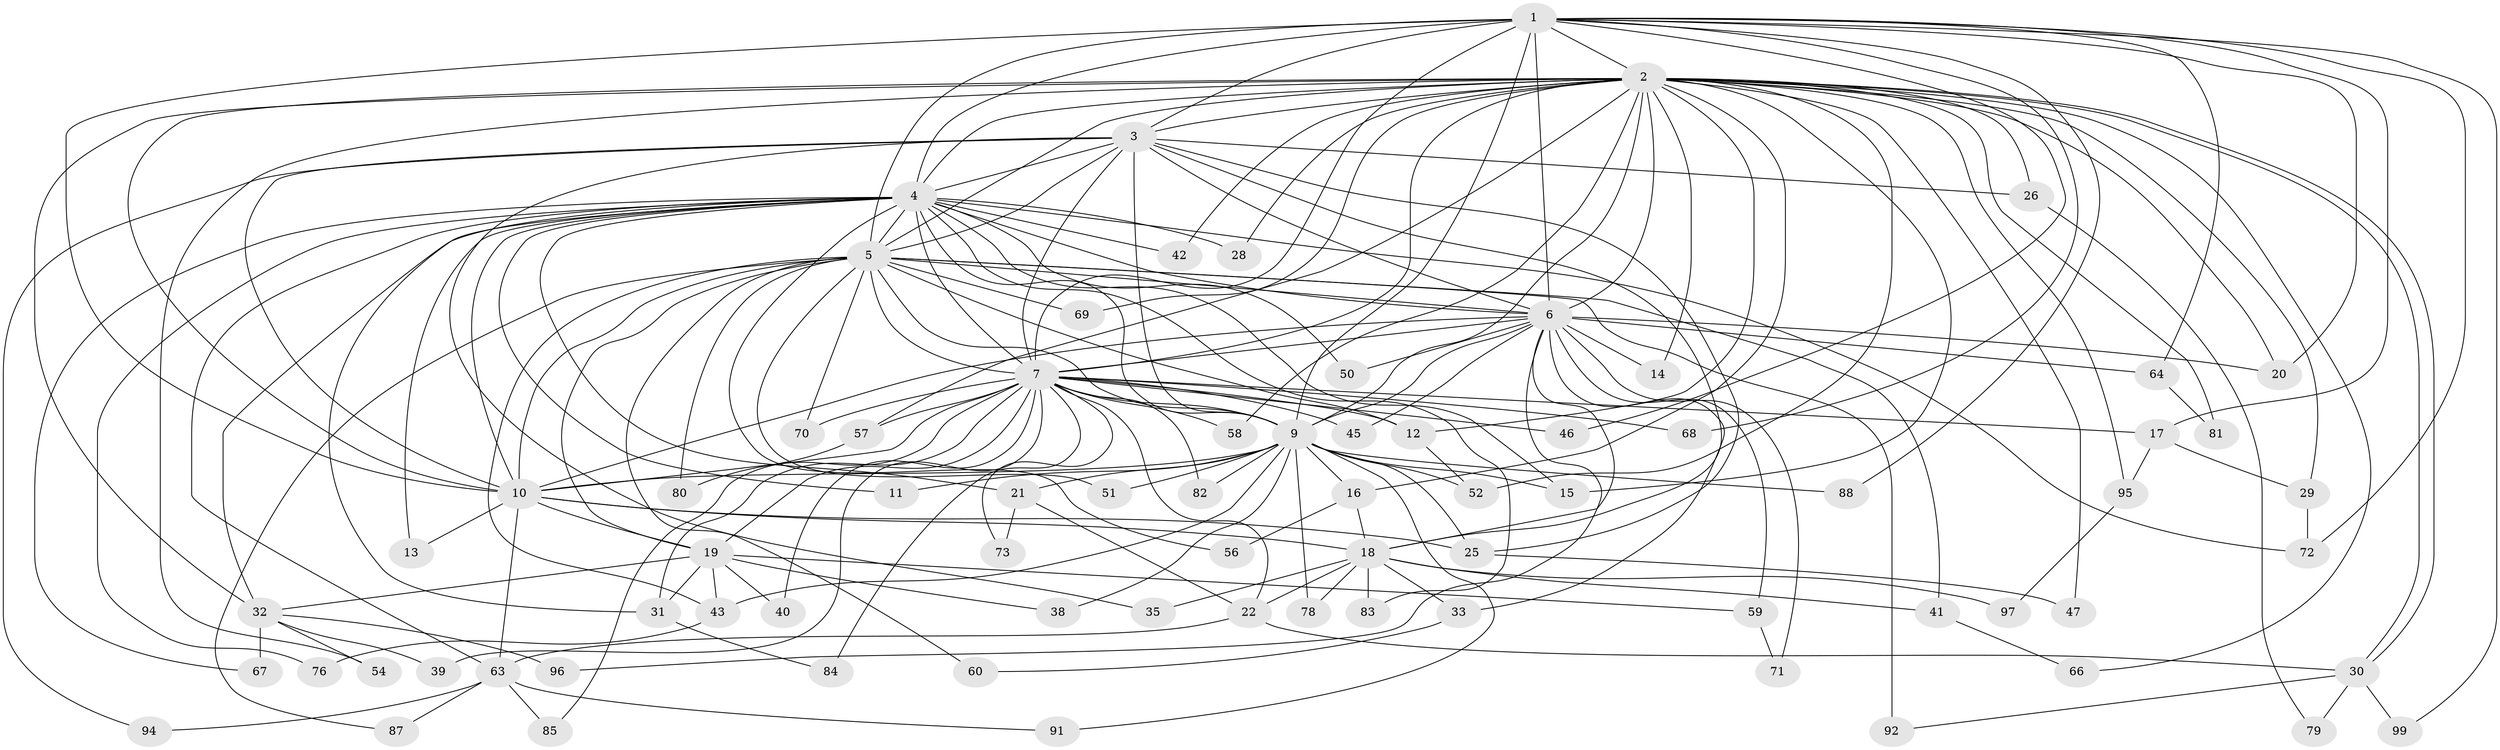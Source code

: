 // Generated by graph-tools (version 1.1) at 2025/51/02/27/25 19:51:42]
// undirected, 76 vertices, 185 edges
graph export_dot {
graph [start="1"]
  node [color=gray90,style=filled];
  1 [super="+48"];
  2 [super="+37"];
  3 [super="+61"];
  4 [super="+53"];
  5 [super="+49"];
  6 [super="+23"];
  7 [super="+8"];
  9 [super="+65"];
  10 [super="+86"];
  11;
  12 [super="+55"];
  13;
  14;
  15;
  16 [super="+24"];
  17;
  18 [super="+27"];
  19 [super="+98"];
  20 [super="+34"];
  21 [super="+77"];
  22;
  25 [super="+44"];
  26;
  28;
  29 [super="+74"];
  30 [super="+36"];
  31 [super="+89"];
  32 [super="+90"];
  33;
  35;
  38;
  39;
  40;
  41;
  42;
  43 [super="+93"];
  45;
  46;
  47;
  50;
  51;
  52 [super="+62"];
  54;
  56;
  57;
  58;
  59;
  60;
  63 [super="+75"];
  64;
  66;
  67;
  68;
  69;
  70;
  71;
  72;
  73;
  76;
  78;
  79;
  80;
  81;
  82;
  83;
  84;
  85;
  87;
  88;
  91;
  92 [super="+100"];
  94;
  95;
  96;
  97;
  99;
  1 -- 2;
  1 -- 3;
  1 -- 4;
  1 -- 5;
  1 -- 6;
  1 -- 7 [weight=2];
  1 -- 9 [weight=2];
  1 -- 10 [weight=2];
  1 -- 17;
  1 -- 20;
  1 -- 46;
  1 -- 64;
  1 -- 68;
  1 -- 72;
  1 -- 88;
  1 -- 99;
  2 -- 3 [weight=2];
  2 -- 4;
  2 -- 5;
  2 -- 6;
  2 -- 7 [weight=2];
  2 -- 9;
  2 -- 10;
  2 -- 14;
  2 -- 15 [weight=2];
  2 -- 16;
  2 -- 20;
  2 -- 26;
  2 -- 28;
  2 -- 29;
  2 -- 30;
  2 -- 30;
  2 -- 32;
  2 -- 42;
  2 -- 47;
  2 -- 52;
  2 -- 54;
  2 -- 57;
  2 -- 58;
  2 -- 66;
  2 -- 69;
  2 -- 81;
  2 -- 95;
  2 -- 12;
  3 -- 4;
  3 -- 5;
  3 -- 6;
  3 -- 7 [weight=2];
  3 -- 9;
  3 -- 10;
  3 -- 25;
  3 -- 26;
  3 -- 35;
  3 -- 94;
  3 -- 18;
  4 -- 5;
  4 -- 6 [weight=2];
  4 -- 7 [weight=2];
  4 -- 9;
  4 -- 10;
  4 -- 11;
  4 -- 13;
  4 -- 21;
  4 -- 28;
  4 -- 42;
  4 -- 50;
  4 -- 56;
  4 -- 67;
  4 -- 72;
  4 -- 76;
  4 -- 83;
  4 -- 15;
  4 -- 32;
  4 -- 63;
  4 -- 31;
  5 -- 6;
  5 -- 7 [weight=3];
  5 -- 9;
  5 -- 10;
  5 -- 12;
  5 -- 41;
  5 -- 43;
  5 -- 51;
  5 -- 69;
  5 -- 87;
  5 -- 92 [weight=2];
  5 -- 80;
  5 -- 70;
  5 -- 60;
  5 -- 19;
  6 -- 7 [weight=2];
  6 -- 9;
  6 -- 10;
  6 -- 14;
  6 -- 18;
  6 -- 33;
  6 -- 45;
  6 -- 50;
  6 -- 59;
  6 -- 64;
  6 -- 71;
  6 -- 96;
  6 -- 20;
  7 -- 9 [weight=2];
  7 -- 10 [weight=2];
  7 -- 12;
  7 -- 19;
  7 -- 22;
  7 -- 31;
  7 -- 39;
  7 -- 45;
  7 -- 46;
  7 -- 57;
  7 -- 58;
  7 -- 68;
  7 -- 70;
  7 -- 73;
  7 -- 82;
  7 -- 84;
  7 -- 40;
  7 -- 17;
  7 -- 85;
  9 -- 10;
  9 -- 11;
  9 -- 15;
  9 -- 16;
  9 -- 21;
  9 -- 25;
  9 -- 38;
  9 -- 43;
  9 -- 51;
  9 -- 52;
  9 -- 78;
  9 -- 82;
  9 -- 88;
  9 -- 91;
  10 -- 13;
  10 -- 18;
  10 -- 19;
  10 -- 63;
  10 -- 25;
  12 -- 52;
  16 -- 56;
  16 -- 18;
  17 -- 29;
  17 -- 95;
  18 -- 22;
  18 -- 35;
  18 -- 41;
  18 -- 78;
  18 -- 83;
  18 -- 97;
  18 -- 33;
  19 -- 31;
  19 -- 32;
  19 -- 38;
  19 -- 40;
  19 -- 59;
  19 -- 43;
  21 -- 73;
  21 -- 22;
  22 -- 63;
  22 -- 30;
  25 -- 47;
  26 -- 79;
  29 -- 72;
  30 -- 79;
  30 -- 92;
  30 -- 99;
  31 -- 84;
  32 -- 39;
  32 -- 54;
  32 -- 67;
  32 -- 96;
  33 -- 60;
  41 -- 66;
  43 -- 76;
  57 -- 80;
  59 -- 71;
  63 -- 85;
  63 -- 87;
  63 -- 94;
  63 -- 91;
  64 -- 81;
  95 -- 97;
}
